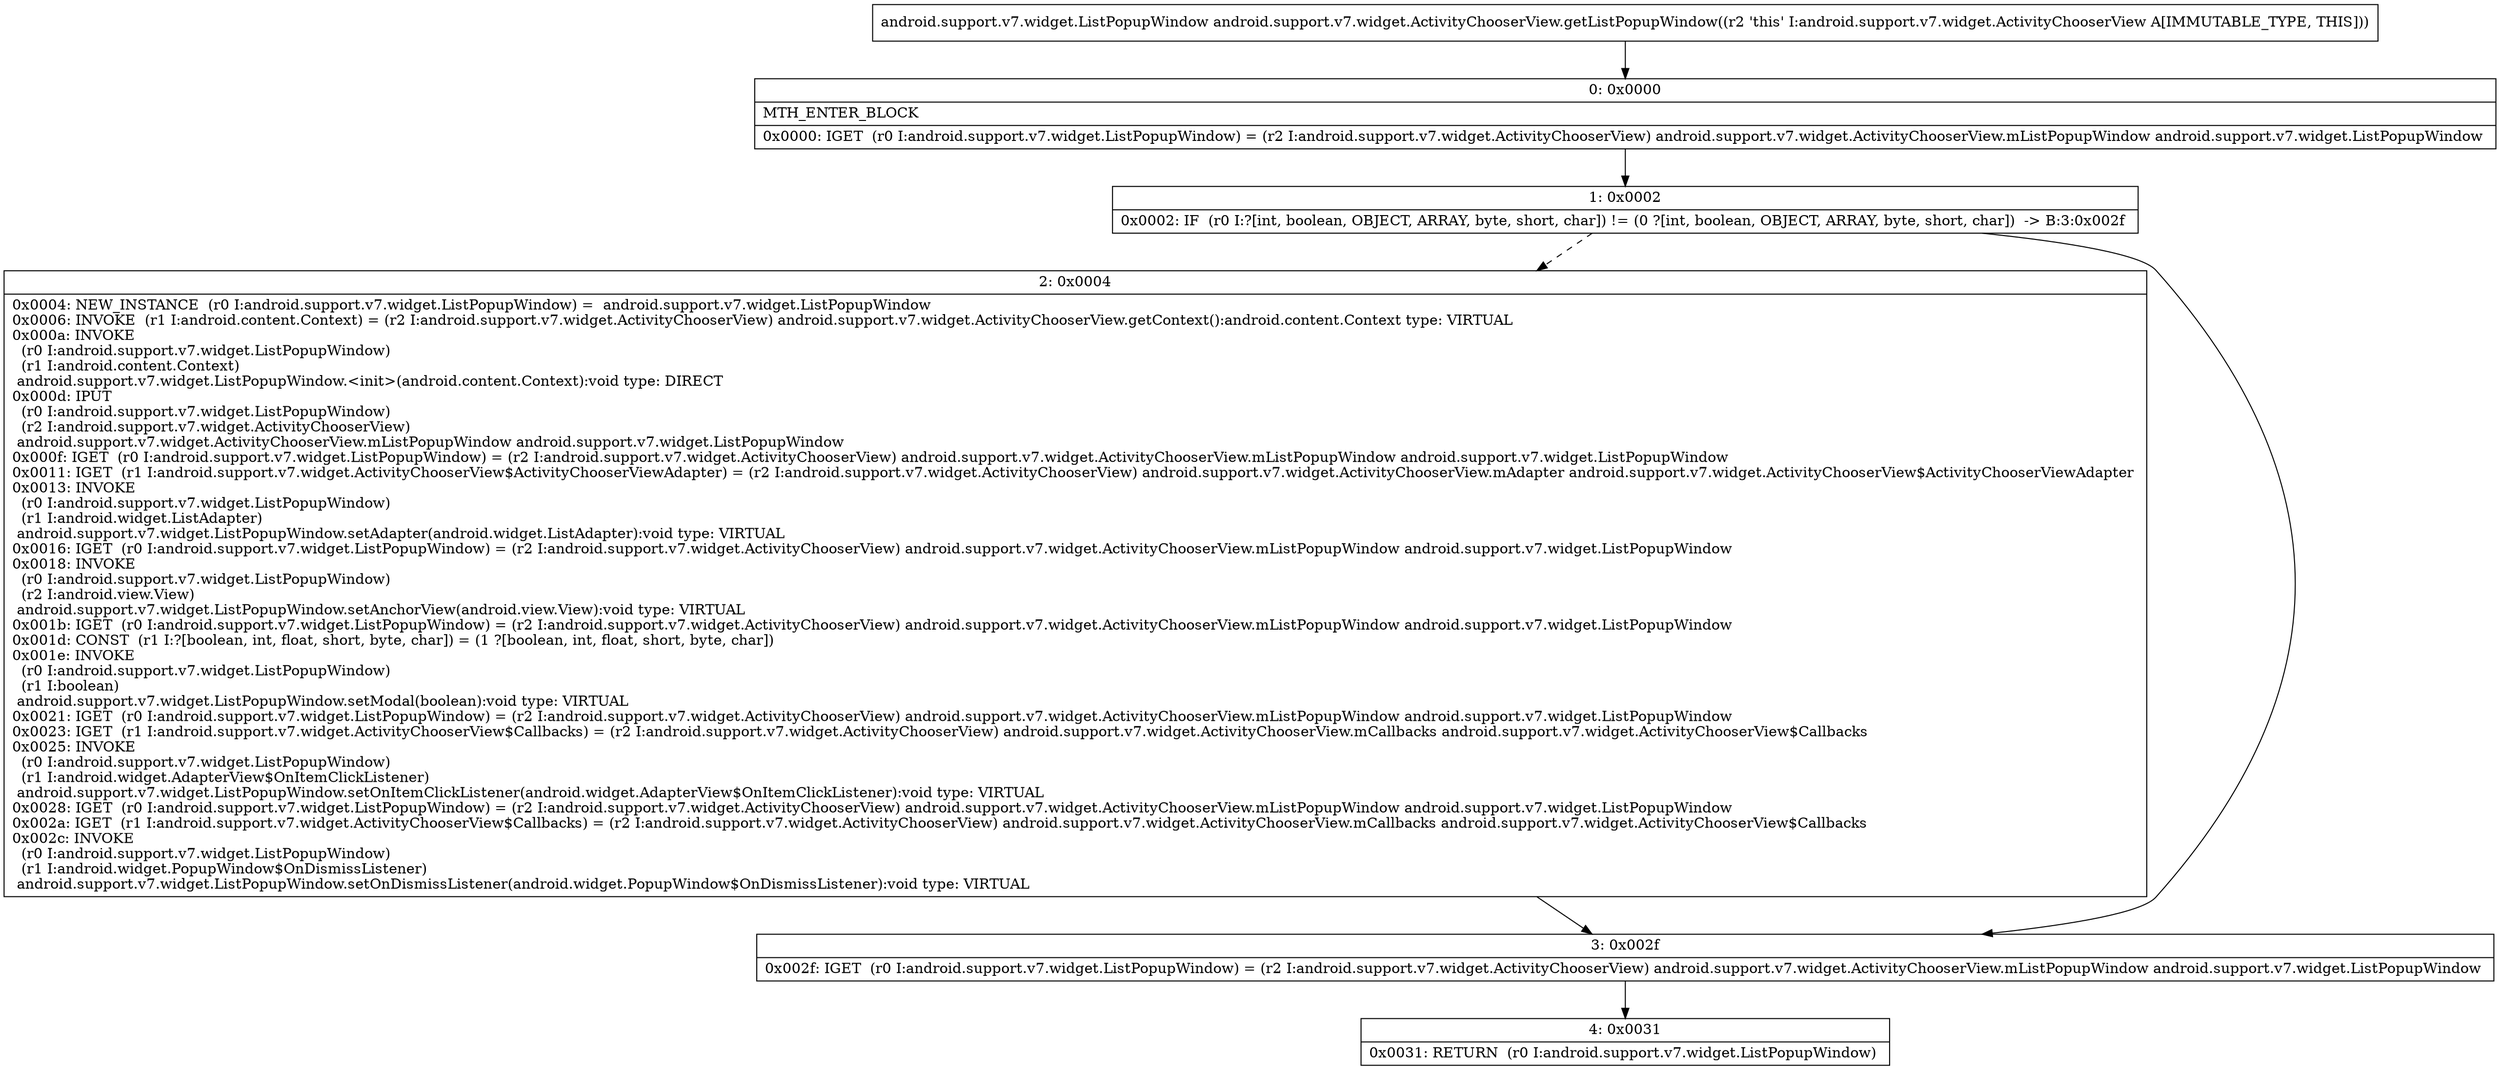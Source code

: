 digraph "CFG forandroid.support.v7.widget.ActivityChooserView.getListPopupWindow()Landroid\/support\/v7\/widget\/ListPopupWindow;" {
Node_0 [shape=record,label="{0\:\ 0x0000|MTH_ENTER_BLOCK\l|0x0000: IGET  (r0 I:android.support.v7.widget.ListPopupWindow) = (r2 I:android.support.v7.widget.ActivityChooserView) android.support.v7.widget.ActivityChooserView.mListPopupWindow android.support.v7.widget.ListPopupWindow \l}"];
Node_1 [shape=record,label="{1\:\ 0x0002|0x0002: IF  (r0 I:?[int, boolean, OBJECT, ARRAY, byte, short, char]) != (0 ?[int, boolean, OBJECT, ARRAY, byte, short, char])  \-\> B:3:0x002f \l}"];
Node_2 [shape=record,label="{2\:\ 0x0004|0x0004: NEW_INSTANCE  (r0 I:android.support.v7.widget.ListPopupWindow) =  android.support.v7.widget.ListPopupWindow \l0x0006: INVOKE  (r1 I:android.content.Context) = (r2 I:android.support.v7.widget.ActivityChooserView) android.support.v7.widget.ActivityChooserView.getContext():android.content.Context type: VIRTUAL \l0x000a: INVOKE  \l  (r0 I:android.support.v7.widget.ListPopupWindow)\l  (r1 I:android.content.Context)\l android.support.v7.widget.ListPopupWindow.\<init\>(android.content.Context):void type: DIRECT \l0x000d: IPUT  \l  (r0 I:android.support.v7.widget.ListPopupWindow)\l  (r2 I:android.support.v7.widget.ActivityChooserView)\l android.support.v7.widget.ActivityChooserView.mListPopupWindow android.support.v7.widget.ListPopupWindow \l0x000f: IGET  (r0 I:android.support.v7.widget.ListPopupWindow) = (r2 I:android.support.v7.widget.ActivityChooserView) android.support.v7.widget.ActivityChooserView.mListPopupWindow android.support.v7.widget.ListPopupWindow \l0x0011: IGET  (r1 I:android.support.v7.widget.ActivityChooserView$ActivityChooserViewAdapter) = (r2 I:android.support.v7.widget.ActivityChooserView) android.support.v7.widget.ActivityChooserView.mAdapter android.support.v7.widget.ActivityChooserView$ActivityChooserViewAdapter \l0x0013: INVOKE  \l  (r0 I:android.support.v7.widget.ListPopupWindow)\l  (r1 I:android.widget.ListAdapter)\l android.support.v7.widget.ListPopupWindow.setAdapter(android.widget.ListAdapter):void type: VIRTUAL \l0x0016: IGET  (r0 I:android.support.v7.widget.ListPopupWindow) = (r2 I:android.support.v7.widget.ActivityChooserView) android.support.v7.widget.ActivityChooserView.mListPopupWindow android.support.v7.widget.ListPopupWindow \l0x0018: INVOKE  \l  (r0 I:android.support.v7.widget.ListPopupWindow)\l  (r2 I:android.view.View)\l android.support.v7.widget.ListPopupWindow.setAnchorView(android.view.View):void type: VIRTUAL \l0x001b: IGET  (r0 I:android.support.v7.widget.ListPopupWindow) = (r2 I:android.support.v7.widget.ActivityChooserView) android.support.v7.widget.ActivityChooserView.mListPopupWindow android.support.v7.widget.ListPopupWindow \l0x001d: CONST  (r1 I:?[boolean, int, float, short, byte, char]) = (1 ?[boolean, int, float, short, byte, char]) \l0x001e: INVOKE  \l  (r0 I:android.support.v7.widget.ListPopupWindow)\l  (r1 I:boolean)\l android.support.v7.widget.ListPopupWindow.setModal(boolean):void type: VIRTUAL \l0x0021: IGET  (r0 I:android.support.v7.widget.ListPopupWindow) = (r2 I:android.support.v7.widget.ActivityChooserView) android.support.v7.widget.ActivityChooserView.mListPopupWindow android.support.v7.widget.ListPopupWindow \l0x0023: IGET  (r1 I:android.support.v7.widget.ActivityChooserView$Callbacks) = (r2 I:android.support.v7.widget.ActivityChooserView) android.support.v7.widget.ActivityChooserView.mCallbacks android.support.v7.widget.ActivityChooserView$Callbacks \l0x0025: INVOKE  \l  (r0 I:android.support.v7.widget.ListPopupWindow)\l  (r1 I:android.widget.AdapterView$OnItemClickListener)\l android.support.v7.widget.ListPopupWindow.setOnItemClickListener(android.widget.AdapterView$OnItemClickListener):void type: VIRTUAL \l0x0028: IGET  (r0 I:android.support.v7.widget.ListPopupWindow) = (r2 I:android.support.v7.widget.ActivityChooserView) android.support.v7.widget.ActivityChooserView.mListPopupWindow android.support.v7.widget.ListPopupWindow \l0x002a: IGET  (r1 I:android.support.v7.widget.ActivityChooserView$Callbacks) = (r2 I:android.support.v7.widget.ActivityChooserView) android.support.v7.widget.ActivityChooserView.mCallbacks android.support.v7.widget.ActivityChooserView$Callbacks \l0x002c: INVOKE  \l  (r0 I:android.support.v7.widget.ListPopupWindow)\l  (r1 I:android.widget.PopupWindow$OnDismissListener)\l android.support.v7.widget.ListPopupWindow.setOnDismissListener(android.widget.PopupWindow$OnDismissListener):void type: VIRTUAL \l}"];
Node_3 [shape=record,label="{3\:\ 0x002f|0x002f: IGET  (r0 I:android.support.v7.widget.ListPopupWindow) = (r2 I:android.support.v7.widget.ActivityChooserView) android.support.v7.widget.ActivityChooserView.mListPopupWindow android.support.v7.widget.ListPopupWindow \l}"];
Node_4 [shape=record,label="{4\:\ 0x0031|0x0031: RETURN  (r0 I:android.support.v7.widget.ListPopupWindow) \l}"];
MethodNode[shape=record,label="{android.support.v7.widget.ListPopupWindow android.support.v7.widget.ActivityChooserView.getListPopupWindow((r2 'this' I:android.support.v7.widget.ActivityChooserView A[IMMUTABLE_TYPE, THIS])) }"];
MethodNode -> Node_0;
Node_0 -> Node_1;
Node_1 -> Node_2[style=dashed];
Node_1 -> Node_3;
Node_2 -> Node_3;
Node_3 -> Node_4;
}


